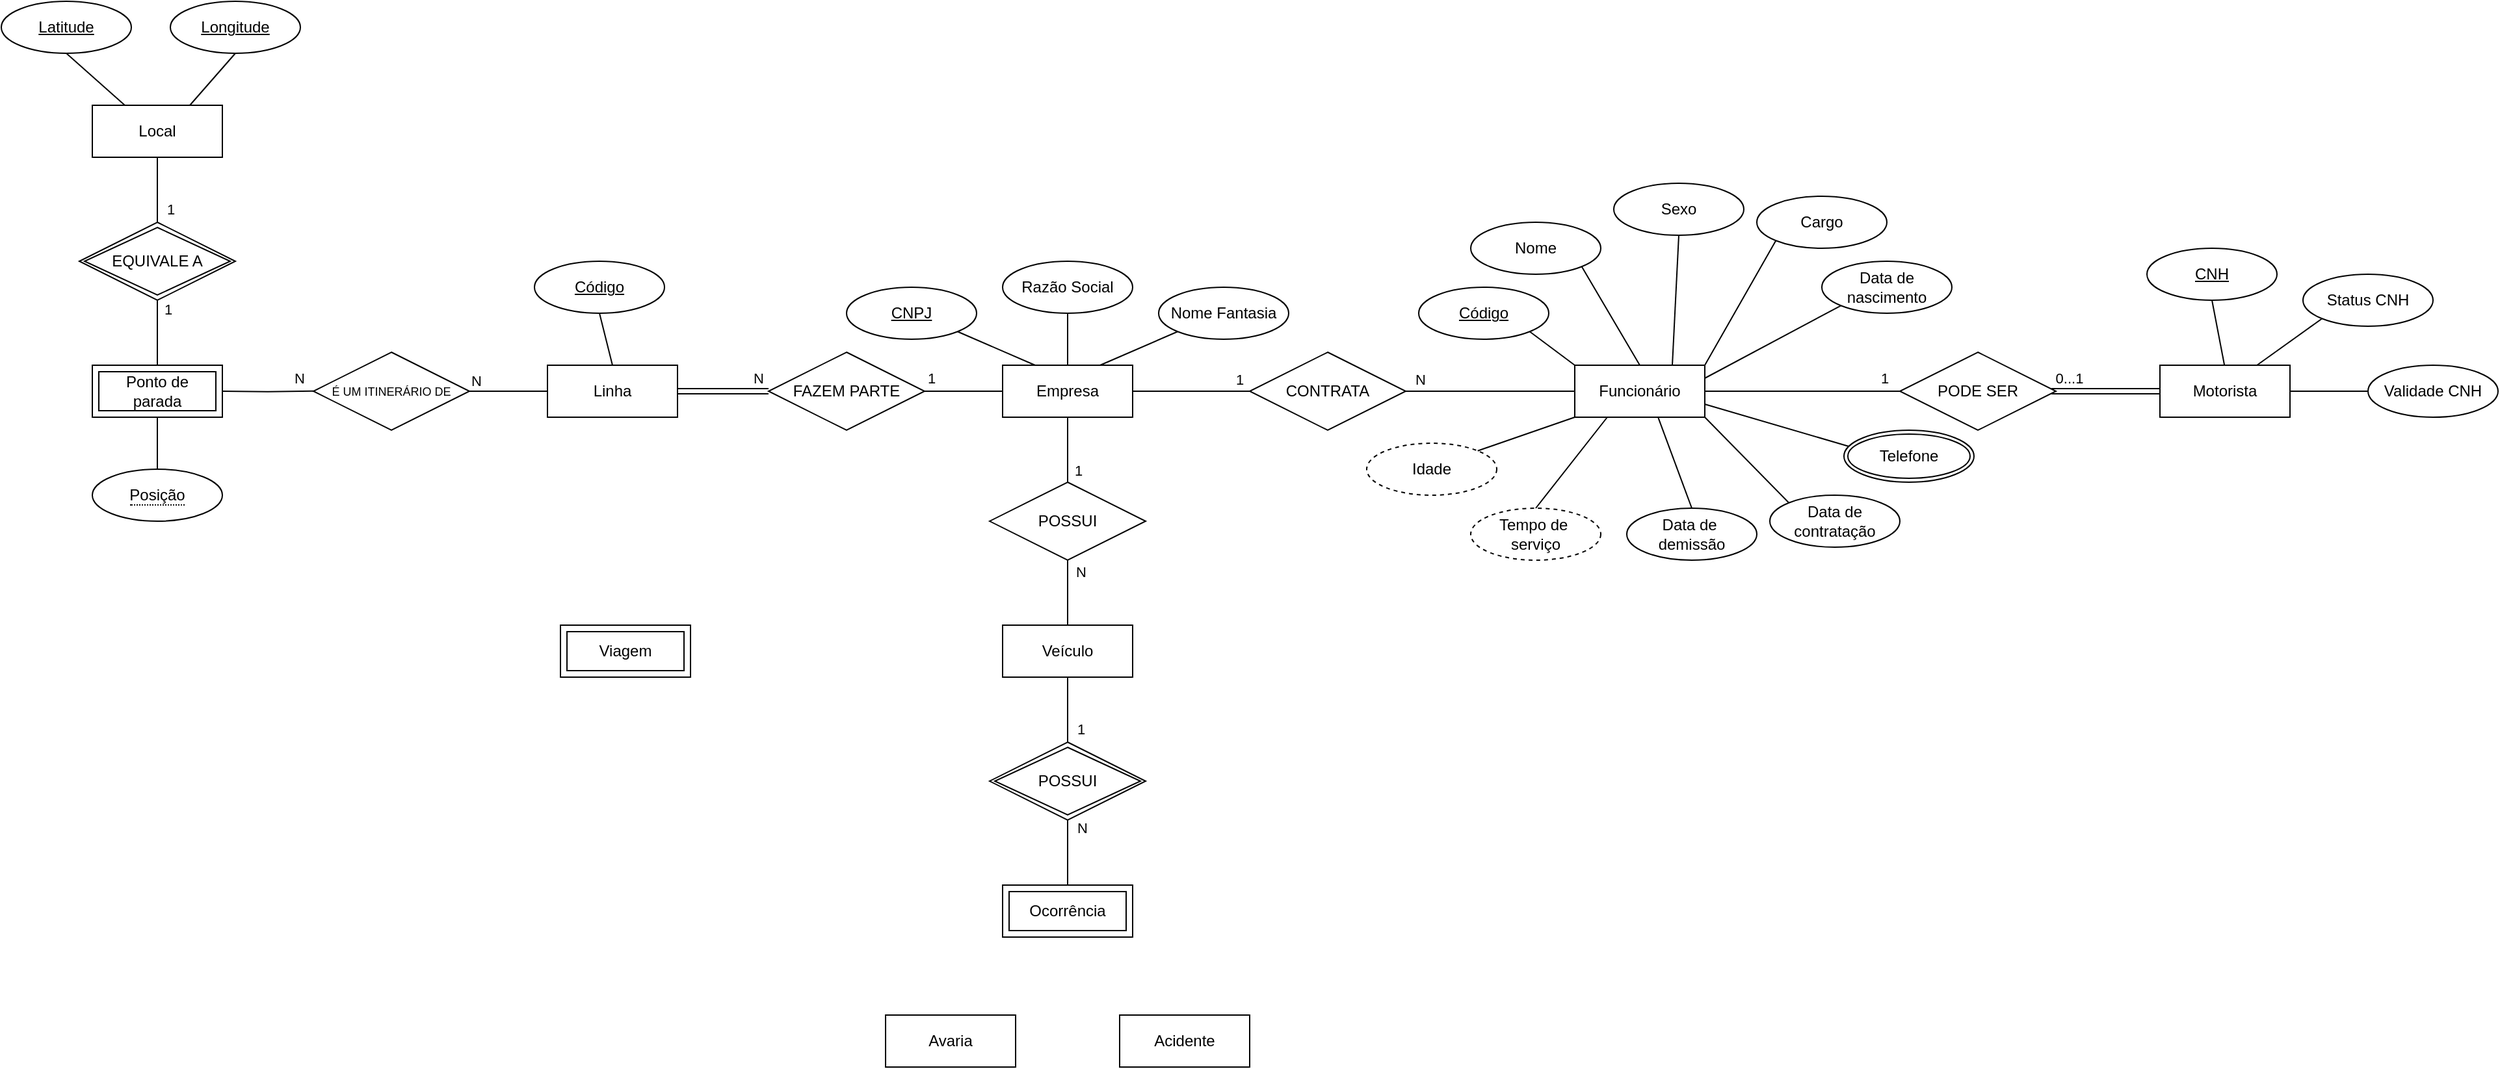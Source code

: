 <mxfile version="28.2.7">
  <diagram name="Página-1" id="z-ejrKA-Ldqi5EkzMe7N">
    <mxGraphModel dx="1846" dy="1715" grid="1" gridSize="10" guides="1" tooltips="1" connect="1" arrows="1" fold="1" page="1" pageScale="1" pageWidth="827" pageHeight="1169" math="0" shadow="0">
      <root>
        <mxCell id="0" />
        <mxCell id="1" parent="0" />
        <mxCell id="V5Fr79l8Gq5V4lvlE3Y7-20" style="rounded=0;orthogonalLoop=1;jettySize=auto;html=1;exitX=0.25;exitY=0;exitDx=0;exitDy=0;entryX=1;entryY=1;entryDx=0;entryDy=0;endArrow=none;endFill=0;" parent="1" source="V5Fr79l8Gq5V4lvlE3Y7-1" target="V5Fr79l8Gq5V4lvlE3Y7-17" edge="1">
          <mxGeometry relative="1" as="geometry" />
        </mxCell>
        <mxCell id="V5Fr79l8Gq5V4lvlE3Y7-21" style="edgeStyle=orthogonalEdgeStyle;rounded=0;orthogonalLoop=1;jettySize=auto;html=1;exitX=0.5;exitY=0;exitDx=0;exitDy=0;entryX=0.5;entryY=1;entryDx=0;entryDy=0;endArrow=none;endFill=0;" parent="1" source="V5Fr79l8Gq5V4lvlE3Y7-1" target="V5Fr79l8Gq5V4lvlE3Y7-18" edge="1">
          <mxGeometry relative="1" as="geometry" />
        </mxCell>
        <mxCell id="V5Fr79l8Gq5V4lvlE3Y7-22" style="rounded=0;orthogonalLoop=1;jettySize=auto;html=1;exitX=0.75;exitY=0;exitDx=0;exitDy=0;entryX=0;entryY=1;entryDx=0;entryDy=0;endArrow=none;endFill=0;" parent="1" source="V5Fr79l8Gq5V4lvlE3Y7-1" target="V5Fr79l8Gq5V4lvlE3Y7-19" edge="1">
          <mxGeometry relative="1" as="geometry" />
        </mxCell>
        <mxCell id="V5Fr79l8Gq5V4lvlE3Y7-66" style="edgeStyle=orthogonalEdgeStyle;rounded=0;orthogonalLoop=1;jettySize=auto;html=1;exitX=0.5;exitY=1;exitDx=0;exitDy=0;entryX=0.5;entryY=0;entryDx=0;entryDy=0;endArrow=none;endFill=0;" parent="1" source="V5Fr79l8Gq5V4lvlE3Y7-1" target="V5Fr79l8Gq5V4lvlE3Y7-65" edge="1">
          <mxGeometry relative="1" as="geometry" />
        </mxCell>
        <mxCell id="V5Fr79l8Gq5V4lvlE3Y7-68" value="1" style="edgeLabel;html=1;align=center;verticalAlign=middle;resizable=0;points=[];" parent="V5Fr79l8Gq5V4lvlE3Y7-66" vertex="1" connectable="0">
          <mxGeometry x="0.693" relative="1" as="geometry">
            <mxPoint x="8" y="-2" as="offset" />
          </mxGeometry>
        </mxCell>
        <mxCell id="V5Fr79l8Gq5V4lvlE3Y7-1" value="Empresa" style="whiteSpace=wrap;html=1;align=center;" parent="1" vertex="1">
          <mxGeometry x="180" y="100" width="100" height="40" as="geometry" />
        </mxCell>
        <mxCell id="V5Fr79l8Gq5V4lvlE3Y7-41" style="rounded=0;orthogonalLoop=1;jettySize=auto;html=1;exitX=0;exitY=0;exitDx=0;exitDy=0;entryX=1;entryY=1;entryDx=0;entryDy=0;endArrow=none;endFill=0;" parent="1" source="V5Fr79l8Gq5V4lvlE3Y7-2" target="V5Fr79l8Gq5V4lvlE3Y7-31" edge="1">
          <mxGeometry relative="1" as="geometry" />
        </mxCell>
        <mxCell id="V5Fr79l8Gq5V4lvlE3Y7-52" style="edgeStyle=orthogonalEdgeStyle;rounded=0;orthogonalLoop=1;jettySize=auto;html=1;exitX=1;exitY=0.5;exitDx=0;exitDy=0;entryX=0;entryY=0.5;entryDx=0;entryDy=0;endArrow=none;endFill=0;" parent="1" source="V5Fr79l8Gq5V4lvlE3Y7-2" target="V5Fr79l8Gq5V4lvlE3Y7-116" edge="1">
          <mxGeometry relative="1" as="geometry">
            <mxPoint x="866.6" y="120" as="targetPoint" />
            <Array as="points" />
          </mxGeometry>
        </mxCell>
        <mxCell id="V5Fr79l8Gq5V4lvlE3Y7-55" value="1" style="edgeLabel;html=1;align=center;verticalAlign=middle;resizable=0;points=[];" parent="V5Fr79l8Gq5V4lvlE3Y7-52" vertex="1" connectable="0">
          <mxGeometry x="0.76" y="-1" relative="1" as="geometry">
            <mxPoint x="6" y="-11" as="offset" />
          </mxGeometry>
        </mxCell>
        <mxCell id="V5Fr79l8Gq5V4lvlE3Y7-64" style="rounded=0;orthogonalLoop=1;jettySize=auto;html=1;exitX=1;exitY=0.75;exitDx=0;exitDy=0;entryX=0.035;entryY=0.309;entryDx=0;entryDy=0;endArrow=none;endFill=0;entryPerimeter=0;" parent="1" source="V5Fr79l8Gq5V4lvlE3Y7-2" target="V5Fr79l8Gq5V4lvlE3Y7-63" edge="1">
          <mxGeometry relative="1" as="geometry" />
        </mxCell>
        <mxCell id="V5Fr79l8Gq5V4lvlE3Y7-2" value="Funcionário" style="whiteSpace=wrap;html=1;align=center;" parent="1" vertex="1">
          <mxGeometry x="620" y="100" width="100" height="40" as="geometry" />
        </mxCell>
        <mxCell id="V5Fr79l8Gq5V4lvlE3Y7-3" value="Veículo" style="whiteSpace=wrap;html=1;align=center;" parent="1" vertex="1">
          <mxGeometry x="180" y="300" width="100" height="40" as="geometry" />
        </mxCell>
        <mxCell id="V5Fr79l8Gq5V4lvlE3Y7-4" value="Linha" style="whiteSpace=wrap;html=1;align=center;" parent="1" vertex="1">
          <mxGeometry x="-170" y="100" width="100" height="40" as="geometry" />
        </mxCell>
        <mxCell id="V5Fr79l8Gq5V4lvlE3Y7-5" value="Avaria" style="whiteSpace=wrap;html=1;align=center;" parent="1" vertex="1">
          <mxGeometry x="90" y="600" width="100" height="40" as="geometry" />
        </mxCell>
        <mxCell id="V5Fr79l8Gq5V4lvlE3Y7-112" style="rounded=0;orthogonalLoop=1;jettySize=auto;html=1;exitX=0.25;exitY=0;exitDx=0;exitDy=0;entryX=0.5;entryY=1;entryDx=0;entryDy=0;endArrow=none;endFill=0;" parent="1" source="V5Fr79l8Gq5V4lvlE3Y7-8" target="V5Fr79l8Gq5V4lvlE3Y7-110" edge="1">
          <mxGeometry relative="1" as="geometry" />
        </mxCell>
        <mxCell id="V5Fr79l8Gq5V4lvlE3Y7-8" value="Local" style="whiteSpace=wrap;html=1;align=center;" parent="1" vertex="1">
          <mxGeometry x="-520" y="-100" width="100" height="40" as="geometry" />
        </mxCell>
        <mxCell id="V5Fr79l8Gq5V4lvlE3Y7-11" value="Viagem" style="shape=ext;margin=3;double=1;whiteSpace=wrap;html=1;align=center;" parent="1" vertex="1">
          <mxGeometry x="-160" y="300" width="100" height="40" as="geometry" />
        </mxCell>
        <mxCell id="V5Fr79l8Gq5V4lvlE3Y7-13" value="Ocorrência" style="shape=ext;margin=3;double=1;whiteSpace=wrap;html=1;align=center;" parent="1" vertex="1">
          <mxGeometry x="180" y="500" width="100" height="40" as="geometry" />
        </mxCell>
        <mxCell id="V5Fr79l8Gq5V4lvlE3Y7-14" value="Acidente" style="whiteSpace=wrap;html=1;align=center;" parent="1" vertex="1">
          <mxGeometry x="270" y="600" width="100" height="40" as="geometry" />
        </mxCell>
        <mxCell id="V5Fr79l8Gq5V4lvlE3Y7-17" value="CNPJ" style="ellipse;whiteSpace=wrap;html=1;align=center;fontStyle=4;" parent="1" vertex="1">
          <mxGeometry x="60" y="40" width="100" height="40" as="geometry" />
        </mxCell>
        <mxCell id="V5Fr79l8Gq5V4lvlE3Y7-18" value="Razão Social" style="ellipse;whiteSpace=wrap;html=1;align=center;" parent="1" vertex="1">
          <mxGeometry x="180" y="20" width="100" height="40" as="geometry" />
        </mxCell>
        <mxCell id="V5Fr79l8Gq5V4lvlE3Y7-19" value="Nome Fantasia" style="ellipse;whiteSpace=wrap;html=1;align=center;" parent="1" vertex="1">
          <mxGeometry x="300" y="40" width="100" height="40" as="geometry" />
        </mxCell>
        <mxCell id="V5Fr79l8Gq5V4lvlE3Y7-24" style="edgeStyle=orthogonalEdgeStyle;rounded=0;orthogonalLoop=1;jettySize=auto;html=1;exitX=1;exitY=0.5;exitDx=0;exitDy=0;entryX=0;entryY=0.5;entryDx=0;entryDy=0;endArrow=none;endFill=0;" parent="1" source="V5Fr79l8Gq5V4lvlE3Y7-23" target="V5Fr79l8Gq5V4lvlE3Y7-2" edge="1">
          <mxGeometry relative="1" as="geometry" />
        </mxCell>
        <mxCell id="V5Fr79l8Gq5V4lvlE3Y7-25" style="edgeStyle=orthogonalEdgeStyle;rounded=0;orthogonalLoop=1;jettySize=auto;html=1;exitX=0;exitY=0.5;exitDx=0;exitDy=0;entryX=1;entryY=0.5;entryDx=0;entryDy=0;endArrow=none;endFill=0;" parent="1" source="V5Fr79l8Gq5V4lvlE3Y7-23" target="V5Fr79l8Gq5V4lvlE3Y7-1" edge="1">
          <mxGeometry relative="1" as="geometry" />
        </mxCell>
        <mxCell id="V5Fr79l8Gq5V4lvlE3Y7-26" value="1" style="edgeLabel;html=1;align=center;verticalAlign=middle;resizable=0;points=[];" parent="V5Fr79l8Gq5V4lvlE3Y7-25" vertex="1" connectable="0">
          <mxGeometry x="0.86" y="1" relative="1" as="geometry">
            <mxPoint x="75" y="-10" as="offset" />
          </mxGeometry>
        </mxCell>
        <mxCell id="V5Fr79l8Gq5V4lvlE3Y7-30" value="N" style="edgeLabel;html=1;align=center;verticalAlign=middle;resizable=0;points=[];" parent="V5Fr79l8Gq5V4lvlE3Y7-25" vertex="1" connectable="0">
          <mxGeometry x="0.86" y="1" relative="1" as="geometry">
            <mxPoint x="214" y="-10" as="offset" />
          </mxGeometry>
        </mxCell>
        <mxCell id="V5Fr79l8Gq5V4lvlE3Y7-23" value="CONTRATA" style="shape=rhombus;perimeter=rhombusPerimeter;whiteSpace=wrap;html=1;align=center;" parent="1" vertex="1">
          <mxGeometry x="370" y="90" width="120" height="60" as="geometry" />
        </mxCell>
        <mxCell id="V5Fr79l8Gq5V4lvlE3Y7-31" value="Código" style="ellipse;whiteSpace=wrap;html=1;align=center;fontStyle=4;" parent="1" vertex="1">
          <mxGeometry x="500" y="40" width="100" height="40" as="geometry" />
        </mxCell>
        <mxCell id="V5Fr79l8Gq5V4lvlE3Y7-33" value="Nome" style="ellipse;whiteSpace=wrap;html=1;align=center;" parent="1" vertex="1">
          <mxGeometry x="540" y="-10" width="100" height="40" as="geometry" />
        </mxCell>
        <mxCell id="V5Fr79l8Gq5V4lvlE3Y7-34" value="Data de nascimento" style="ellipse;whiteSpace=wrap;html=1;align=center;" parent="1" vertex="1">
          <mxGeometry x="810" y="20" width="100" height="40" as="geometry" />
        </mxCell>
        <mxCell id="V5Fr79l8Gq5V4lvlE3Y7-35" value="Data de contratação" style="ellipse;whiteSpace=wrap;html=1;align=center;" parent="1" vertex="1">
          <mxGeometry x="770" y="200" width="100" height="40" as="geometry" />
        </mxCell>
        <mxCell id="V5Fr79l8Gq5V4lvlE3Y7-36" value="&lt;div&gt;Data de&amp;nbsp;&lt;/div&gt;&lt;div&gt;demissão&lt;/div&gt;" style="ellipse;whiteSpace=wrap;html=1;align=center;" parent="1" vertex="1">
          <mxGeometry x="660" y="210" width="100" height="40" as="geometry" />
        </mxCell>
        <mxCell id="V5Fr79l8Gq5V4lvlE3Y7-37" value="Idade" style="ellipse;whiteSpace=wrap;html=1;align=center;dashed=1;" parent="1" vertex="1">
          <mxGeometry x="460" y="160" width="100" height="40" as="geometry" />
        </mxCell>
        <mxCell id="V5Fr79l8Gq5V4lvlE3Y7-38" value="&lt;div&gt;Tempo de&amp;nbsp;&lt;/div&gt;&lt;div&gt;serviço&lt;/div&gt;" style="ellipse;whiteSpace=wrap;html=1;align=center;dashed=1;" parent="1" vertex="1">
          <mxGeometry x="540" y="210" width="100" height="40" as="geometry" />
        </mxCell>
        <mxCell id="V5Fr79l8Gq5V4lvlE3Y7-39" value="Sexo" style="ellipse;whiteSpace=wrap;html=1;align=center;" parent="1" vertex="1">
          <mxGeometry x="650" y="-40" width="100" height="40" as="geometry" />
        </mxCell>
        <mxCell id="V5Fr79l8Gq5V4lvlE3Y7-40" value="Cargo" style="ellipse;whiteSpace=wrap;html=1;align=center;" parent="1" vertex="1">
          <mxGeometry x="760" y="-30" width="100" height="40" as="geometry" />
        </mxCell>
        <mxCell id="V5Fr79l8Gq5V4lvlE3Y7-42" style="rounded=0;orthogonalLoop=1;jettySize=auto;html=1;exitX=0.5;exitY=0;exitDx=0;exitDy=0;entryX=1;entryY=1;entryDx=0;entryDy=0;endArrow=none;endFill=0;" parent="1" source="V5Fr79l8Gq5V4lvlE3Y7-2" target="V5Fr79l8Gq5V4lvlE3Y7-33" edge="1">
          <mxGeometry relative="1" as="geometry">
            <mxPoint x="655" y="110" as="sourcePoint" />
            <mxPoint x="595" y="54" as="targetPoint" />
          </mxGeometry>
        </mxCell>
        <mxCell id="V5Fr79l8Gq5V4lvlE3Y7-43" style="rounded=0;orthogonalLoop=1;jettySize=auto;html=1;exitX=0.75;exitY=0;exitDx=0;exitDy=0;entryX=0.5;entryY=1;entryDx=0;entryDy=0;endArrow=none;endFill=0;" parent="1" source="V5Fr79l8Gq5V4lvlE3Y7-2" target="V5Fr79l8Gq5V4lvlE3Y7-39" edge="1">
          <mxGeometry relative="1" as="geometry">
            <mxPoint x="680" y="110" as="sourcePoint" />
            <mxPoint x="660" y="30" as="targetPoint" />
          </mxGeometry>
        </mxCell>
        <mxCell id="V5Fr79l8Gq5V4lvlE3Y7-44" style="rounded=0;orthogonalLoop=1;jettySize=auto;html=1;exitX=1;exitY=0;exitDx=0;exitDy=0;entryX=0;entryY=1;entryDx=0;entryDy=0;endArrow=none;endFill=0;" parent="1" source="V5Fr79l8Gq5V4lvlE3Y7-2" target="V5Fr79l8Gq5V4lvlE3Y7-40" edge="1">
          <mxGeometry relative="1" as="geometry">
            <mxPoint x="695" y="110" as="sourcePoint" />
            <mxPoint x="735" y="44" as="targetPoint" />
          </mxGeometry>
        </mxCell>
        <mxCell id="V5Fr79l8Gq5V4lvlE3Y7-45" style="rounded=0;orthogonalLoop=1;jettySize=auto;html=1;exitX=1;exitY=0.25;exitDx=0;exitDy=0;entryX=0;entryY=1;entryDx=0;entryDy=0;endArrow=none;endFill=0;" parent="1" source="V5Fr79l8Gq5V4lvlE3Y7-2" target="V5Fr79l8Gq5V4lvlE3Y7-34" edge="1">
          <mxGeometry relative="1" as="geometry">
            <mxPoint x="730" y="110" as="sourcePoint" />
            <mxPoint x="790" y="70" as="targetPoint" />
          </mxGeometry>
        </mxCell>
        <mxCell id="V5Fr79l8Gq5V4lvlE3Y7-46" style="rounded=0;orthogonalLoop=1;jettySize=auto;html=1;exitX=1;exitY=1;exitDx=0;exitDy=0;entryX=0;entryY=0;entryDx=0;entryDy=0;endArrow=none;endFill=0;" parent="1" source="V5Fr79l8Gq5V4lvlE3Y7-2" target="V5Fr79l8Gq5V4lvlE3Y7-35" edge="1">
          <mxGeometry relative="1" as="geometry">
            <mxPoint x="730" y="130" as="sourcePoint" />
            <mxPoint x="790" y="120" as="targetPoint" />
          </mxGeometry>
        </mxCell>
        <mxCell id="V5Fr79l8Gq5V4lvlE3Y7-47" style="rounded=0;orthogonalLoop=1;jettySize=auto;html=1;exitX=0.639;exitY=0.99;exitDx=0;exitDy=0;entryX=0.5;entryY=0;entryDx=0;entryDy=0;endArrow=none;endFill=0;exitPerimeter=0;" parent="1" source="V5Fr79l8Gq5V4lvlE3Y7-2" target="V5Fr79l8Gq5V4lvlE3Y7-36" edge="1">
          <mxGeometry relative="1" as="geometry">
            <mxPoint x="730" y="140" as="sourcePoint" />
            <mxPoint x="790" y="170" as="targetPoint" />
          </mxGeometry>
        </mxCell>
        <mxCell id="V5Fr79l8Gq5V4lvlE3Y7-48" style="rounded=0;orthogonalLoop=1;jettySize=auto;html=1;exitX=0.25;exitY=1;exitDx=0;exitDy=0;entryX=0.5;entryY=0;entryDx=0;entryDy=0;endArrow=none;endFill=0;" parent="1" source="V5Fr79l8Gq5V4lvlE3Y7-2" target="V5Fr79l8Gq5V4lvlE3Y7-38" edge="1">
          <mxGeometry relative="1" as="geometry">
            <mxPoint x="730" y="150" as="sourcePoint" />
            <mxPoint x="790" y="200" as="targetPoint" />
          </mxGeometry>
        </mxCell>
        <mxCell id="V5Fr79l8Gq5V4lvlE3Y7-49" style="rounded=0;orthogonalLoop=1;jettySize=auto;html=1;exitX=0;exitY=1;exitDx=0;exitDy=0;entryX=1;entryY=0;entryDx=0;entryDy=0;endArrow=none;endFill=0;" parent="1" source="V5Fr79l8Gq5V4lvlE3Y7-2" target="V5Fr79l8Gq5V4lvlE3Y7-37" edge="1">
          <mxGeometry relative="1" as="geometry">
            <mxPoint x="705" y="150" as="sourcePoint" />
            <mxPoint x="680" y="210" as="targetPoint" />
          </mxGeometry>
        </mxCell>
        <mxCell id="V5Fr79l8Gq5V4lvlE3Y7-60" style="rounded=0;orthogonalLoop=1;jettySize=auto;html=1;exitX=0.5;exitY=0;exitDx=0;exitDy=0;entryX=0.5;entryY=1;entryDx=0;entryDy=0;endArrow=none;endFill=0;" parent="1" target="V5Fr79l8Gq5V4lvlE3Y7-59" edge="1">
          <mxGeometry relative="1" as="geometry">
            <mxPoint x="1119.6" y="100" as="sourcePoint" />
          </mxGeometry>
        </mxCell>
        <mxCell id="V5Fr79l8Gq5V4lvlE3Y7-53" style="edgeStyle=orthogonalEdgeStyle;rounded=0;orthogonalLoop=1;jettySize=auto;html=1;exitX=1;exitY=0.5;exitDx=0;exitDy=0;entryX=0;entryY=0.5;entryDx=0;entryDy=0;endArrow=none;endFill=0;shape=link;" parent="1" edge="1">
          <mxGeometry relative="1" as="geometry">
            <mxPoint x="986.6" y="120" as="sourcePoint" />
            <mxPoint x="1069.6" y="120" as="targetPoint" />
          </mxGeometry>
        </mxCell>
        <mxCell id="V5Fr79l8Gq5V4lvlE3Y7-54" value="0...1" style="edgeLabel;html=1;align=center;verticalAlign=middle;resizable=0;points=[];" parent="V5Fr79l8Gq5V4lvlE3Y7-53" vertex="1" connectable="0">
          <mxGeometry x="-0.783" y="-5" relative="1" as="geometry">
            <mxPoint x="4" y="-15" as="offset" />
          </mxGeometry>
        </mxCell>
        <mxCell id="V5Fr79l8Gq5V4lvlE3Y7-57" value="Status CNH" style="ellipse;whiteSpace=wrap;html=1;align=center;" parent="1" vertex="1">
          <mxGeometry x="1180" y="30" width="100" height="40" as="geometry" />
        </mxCell>
        <mxCell id="V5Fr79l8Gq5V4lvlE3Y7-58" value="Validade CNH" style="ellipse;whiteSpace=wrap;html=1;align=center;" parent="1" vertex="1">
          <mxGeometry x="1230" y="100" width="100" height="40" as="geometry" />
        </mxCell>
        <mxCell id="V5Fr79l8Gq5V4lvlE3Y7-59" value="&lt;u&gt;CNH&lt;/u&gt;" style="ellipse;whiteSpace=wrap;html=1;align=center;" parent="1" vertex="1">
          <mxGeometry x="1060" y="10" width="100" height="40" as="geometry" />
        </mxCell>
        <mxCell id="V5Fr79l8Gq5V4lvlE3Y7-61" style="rounded=0;orthogonalLoop=1;jettySize=auto;html=1;exitX=0.75;exitY=0;exitDx=0;exitDy=0;entryX=0;entryY=1;entryDx=0;entryDy=0;endArrow=none;endFill=0;" parent="1" target="V5Fr79l8Gq5V4lvlE3Y7-57" edge="1">
          <mxGeometry relative="1" as="geometry">
            <mxPoint x="1144.6" y="100" as="sourcePoint" />
            <mxPoint x="1120" y="60" as="targetPoint" />
          </mxGeometry>
        </mxCell>
        <mxCell id="V5Fr79l8Gq5V4lvlE3Y7-62" style="rounded=0;orthogonalLoop=1;jettySize=auto;html=1;exitX=1;exitY=0.5;exitDx=0;exitDy=0;entryX=0;entryY=0.5;entryDx=0;entryDy=0;endArrow=none;endFill=0;" parent="1" target="V5Fr79l8Gq5V4lvlE3Y7-58" edge="1">
          <mxGeometry relative="1" as="geometry">
            <mxPoint x="1169.6" y="120" as="sourcePoint" />
            <mxPoint x="1205" y="74" as="targetPoint" />
          </mxGeometry>
        </mxCell>
        <mxCell id="V5Fr79l8Gq5V4lvlE3Y7-63" value="Telefone" style="ellipse;shape=doubleEllipse;margin=3;whiteSpace=wrap;html=1;align=center;" parent="1" vertex="1">
          <mxGeometry x="827" y="150" width="100" height="40" as="geometry" />
        </mxCell>
        <mxCell id="V5Fr79l8Gq5V4lvlE3Y7-65" value="POSSUI" style="shape=rhombus;perimeter=rhombusPerimeter;whiteSpace=wrap;html=1;align=center;" parent="1" vertex="1">
          <mxGeometry x="170" y="190" width="120" height="60" as="geometry" />
        </mxCell>
        <mxCell id="V5Fr79l8Gq5V4lvlE3Y7-67" style="edgeStyle=orthogonalEdgeStyle;rounded=0;orthogonalLoop=1;jettySize=auto;html=1;exitX=0.5;exitY=1;exitDx=0;exitDy=0;entryX=0.5;entryY=0;entryDx=0;entryDy=0;endArrow=none;endFill=0;" parent="1" source="V5Fr79l8Gq5V4lvlE3Y7-65" target="V5Fr79l8Gq5V4lvlE3Y7-3" edge="1">
          <mxGeometry relative="1" as="geometry">
            <mxPoint x="240" y="150" as="sourcePoint" />
            <mxPoint x="240" y="200" as="targetPoint" />
          </mxGeometry>
        </mxCell>
        <mxCell id="V5Fr79l8Gq5V4lvlE3Y7-69" value="N" style="edgeLabel;html=1;align=center;verticalAlign=middle;resizable=0;points=[];" parent="V5Fr79l8Gq5V4lvlE3Y7-67" vertex="1" connectable="0">
          <mxGeometry x="-0.653" relative="1" as="geometry">
            <mxPoint x="10" as="offset" />
          </mxGeometry>
        </mxCell>
        <mxCell id="V5Fr79l8Gq5V4lvlE3Y7-70" value="FAZEM PARTE" style="shape=rhombus;perimeter=rhombusPerimeter;whiteSpace=wrap;html=1;align=center;" parent="1" vertex="1">
          <mxGeometry y="90" width="120" height="60" as="geometry" />
        </mxCell>
        <mxCell id="V5Fr79l8Gq5V4lvlE3Y7-72" style="edgeStyle=orthogonalEdgeStyle;rounded=0;orthogonalLoop=1;jettySize=auto;html=1;exitX=0;exitY=0.5;exitDx=0;exitDy=0;entryX=1;entryY=0.5;entryDx=0;entryDy=0;endArrow=none;endFill=0;" parent="1" source="V5Fr79l8Gq5V4lvlE3Y7-1" target="V5Fr79l8Gq5V4lvlE3Y7-70" edge="1">
          <mxGeometry relative="1" as="geometry">
            <mxPoint x="240" y="150" as="sourcePoint" />
            <mxPoint x="240" y="200" as="targetPoint" />
          </mxGeometry>
        </mxCell>
        <mxCell id="V5Fr79l8Gq5V4lvlE3Y7-73" value="1" style="edgeLabel;html=1;align=center;verticalAlign=middle;resizable=0;points=[];" parent="V5Fr79l8Gq5V4lvlE3Y7-72" vertex="1" connectable="0">
          <mxGeometry x="0.693" relative="1" as="geometry">
            <mxPoint x="-4" y="-10" as="offset" />
          </mxGeometry>
        </mxCell>
        <mxCell id="V5Fr79l8Gq5V4lvlE3Y7-74" style="edgeStyle=orthogonalEdgeStyle;rounded=0;orthogonalLoop=1;jettySize=auto;html=1;exitX=0;exitY=0.5;exitDx=0;exitDy=0;entryX=1;entryY=0.5;entryDx=0;entryDy=0;endArrow=none;endFill=0;shape=link;" parent="1" source="V5Fr79l8Gq5V4lvlE3Y7-70" target="V5Fr79l8Gq5V4lvlE3Y7-4" edge="1">
          <mxGeometry relative="1" as="geometry">
            <mxPoint x="240" y="260" as="sourcePoint" />
            <mxPoint x="240" y="310" as="targetPoint" />
          </mxGeometry>
        </mxCell>
        <mxCell id="V5Fr79l8Gq5V4lvlE3Y7-75" value="N" style="edgeLabel;html=1;align=center;verticalAlign=middle;resizable=0;points=[];" parent="V5Fr79l8Gq5V4lvlE3Y7-74" vertex="1" connectable="0">
          <mxGeometry x="-0.653" relative="1" as="geometry">
            <mxPoint x="4" y="-10" as="offset" />
          </mxGeometry>
        </mxCell>
        <mxCell id="V5Fr79l8Gq5V4lvlE3Y7-76" value="Código" style="ellipse;whiteSpace=wrap;html=1;align=center;fontStyle=4;" parent="1" vertex="1">
          <mxGeometry x="-180" y="20" width="100" height="40" as="geometry" />
        </mxCell>
        <mxCell id="V5Fr79l8Gq5V4lvlE3Y7-77" style="rounded=0;orthogonalLoop=1;jettySize=auto;html=1;exitX=0.5;exitY=0;exitDx=0;exitDy=0;entryX=0.5;entryY=1;entryDx=0;entryDy=0;endArrow=none;endFill=0;" parent="1" source="V5Fr79l8Gq5V4lvlE3Y7-4" target="V5Fr79l8Gq5V4lvlE3Y7-76" edge="1">
          <mxGeometry relative="1" as="geometry">
            <mxPoint x="-190" y="126" as="sourcePoint" />
            <mxPoint x="-250" y="100" as="targetPoint" />
          </mxGeometry>
        </mxCell>
        <mxCell id="V5Fr79l8Gq5V4lvlE3Y7-78" value="É UM ITINERÁRIO DE" style="shape=rhombus;perimeter=rhombusPerimeter;align=center;verticalAlign=middle;labelPosition=center;verticalLabelPosition=middle;spacing=0;fontSize=9;" parent="1" vertex="1">
          <mxGeometry x="-350" y="90" width="120" height="60" as="geometry" />
        </mxCell>
        <mxCell id="V5Fr79l8Gq5V4lvlE3Y7-88" style="edgeStyle=orthogonalEdgeStyle;rounded=0;orthogonalLoop=1;jettySize=auto;html=1;exitX=0;exitY=0.5;exitDx=0;exitDy=0;endArrow=none;endFill=0;entryX=1;entryY=0.5;entryDx=0;entryDy=0;" parent="1" target="V5Fr79l8Gq5V4lvlE3Y7-100" edge="1">
          <mxGeometry relative="1" as="geometry">
            <mxPoint x="-350" y="119.87" as="sourcePoint" />
            <mxPoint x="-420" y="120.0" as="targetPoint" />
            <Array as="points" />
          </mxGeometry>
        </mxCell>
        <mxCell id="V5Fr79l8Gq5V4lvlE3Y7-89" value="N" style="edgeLabel;html=1;align=center;verticalAlign=middle;resizable=0;points=[];" parent="V5Fr79l8Gq5V4lvlE3Y7-88" vertex="1" connectable="0">
          <mxGeometry x="0.693" relative="1" as="geometry">
            <mxPoint x="48" y="-10" as="offset" />
          </mxGeometry>
        </mxCell>
        <mxCell id="V5Fr79l8Gq5V4lvlE3Y7-108" value="" style="edgeStyle=orthogonalEdgeStyle;rounded=0;orthogonalLoop=1;jettySize=auto;html=1;endArrow=none;endFill=0;" parent="1" source="V5Fr79l8Gq5V4lvlE3Y7-100" target="V5Fr79l8Gq5V4lvlE3Y7-107" edge="1">
          <mxGeometry relative="1" as="geometry" />
        </mxCell>
        <mxCell id="V5Fr79l8Gq5V4lvlE3Y7-100" value="Ponto de parada" style="shape=ext;margin=3;double=1;whiteSpace=wrap;html=1;align=center;" parent="1" vertex="1">
          <mxGeometry x="-520" y="100" width="100" height="40" as="geometry" />
        </mxCell>
        <mxCell id="V5Fr79l8Gq5V4lvlE3Y7-103" style="edgeStyle=orthogonalEdgeStyle;rounded=0;orthogonalLoop=1;jettySize=auto;html=1;exitX=0.5;exitY=0;exitDx=0;exitDy=0;entryX=0.5;entryY=1;entryDx=0;entryDy=0;endArrow=none;endFill=0;" parent="1" source="V5Fr79l8Gq5V4lvlE3Y7-102" target="V5Fr79l8Gq5V4lvlE3Y7-8" edge="1">
          <mxGeometry relative="1" as="geometry" />
        </mxCell>
        <mxCell id="V5Fr79l8Gq5V4lvlE3Y7-106" value="1" style="edgeLabel;html=1;align=center;verticalAlign=middle;resizable=0;points=[];" parent="V5Fr79l8Gq5V4lvlE3Y7-103" vertex="1" connectable="0">
          <mxGeometry x="-0.52" y="-1" relative="1" as="geometry">
            <mxPoint x="9" y="2" as="offset" />
          </mxGeometry>
        </mxCell>
        <mxCell id="V5Fr79l8Gq5V4lvlE3Y7-104" style="edgeStyle=orthogonalEdgeStyle;rounded=0;orthogonalLoop=1;jettySize=auto;html=1;exitX=0.5;exitY=1;exitDx=0;exitDy=0;entryX=0.5;entryY=0;entryDx=0;entryDy=0;endArrow=none;endFill=0;" parent="1" source="V5Fr79l8Gq5V4lvlE3Y7-102" target="V5Fr79l8Gq5V4lvlE3Y7-100" edge="1">
          <mxGeometry relative="1" as="geometry" />
        </mxCell>
        <mxCell id="V5Fr79l8Gq5V4lvlE3Y7-105" value="1" style="edgeLabel;html=1;align=center;verticalAlign=middle;resizable=0;points=[];" parent="V5Fr79l8Gq5V4lvlE3Y7-104" vertex="1" connectable="0">
          <mxGeometry x="-0.605" relative="1" as="geometry">
            <mxPoint x="8" y="-3" as="offset" />
          </mxGeometry>
        </mxCell>
        <mxCell id="V5Fr79l8Gq5V4lvlE3Y7-102" value="EQUIVALE A" style="shape=rhombus;double=1;perimeter=rhombusPerimeter;whiteSpace=wrap;html=1;align=center;" parent="1" vertex="1">
          <mxGeometry x="-530" y="-10" width="120" height="60" as="geometry" />
        </mxCell>
        <mxCell id="V5Fr79l8Gq5V4lvlE3Y7-107" value="&lt;span style=&quot;border-bottom: 1px dotted;&quot;&gt;Posição&lt;/span&gt;" style="ellipse;whiteSpace=wrap;html=1;align=center;" parent="1" vertex="1">
          <mxGeometry x="-520" y="180" width="100" height="40" as="geometry" />
        </mxCell>
        <mxCell id="V5Fr79l8Gq5V4lvlE3Y7-110" value="&lt;u&gt;Latitude&lt;/u&gt;" style="ellipse;whiteSpace=wrap;html=1;align=center;" parent="1" vertex="1">
          <mxGeometry x="-590" y="-180" width="100" height="40" as="geometry" />
        </mxCell>
        <mxCell id="V5Fr79l8Gq5V4lvlE3Y7-111" value="&lt;u&gt;Longitude&lt;/u&gt;" style="ellipse;whiteSpace=wrap;html=1;align=center;" parent="1" vertex="1">
          <mxGeometry x="-460" y="-180" width="100" height="40" as="geometry" />
        </mxCell>
        <mxCell id="V5Fr79l8Gq5V4lvlE3Y7-113" style="rounded=0;orthogonalLoop=1;jettySize=auto;html=1;exitX=0.75;exitY=0;exitDx=0;exitDy=0;entryX=0.5;entryY=1;entryDx=0;entryDy=0;endArrow=none;endFill=0;" parent="1" source="V5Fr79l8Gq5V4lvlE3Y7-8" target="V5Fr79l8Gq5V4lvlE3Y7-111" edge="1">
          <mxGeometry relative="1" as="geometry">
            <mxPoint x="-485" y="-90" as="sourcePoint" />
            <mxPoint x="-530" y="-130" as="targetPoint" />
          </mxGeometry>
        </mxCell>
        <mxCell id="V5Fr79l8Gq5V4lvlE3Y7-115" value="Motorista" style="whiteSpace=wrap;html=1;align=center;" parent="1" vertex="1">
          <mxGeometry x="1070" y="100" width="100" height="40" as="geometry" />
        </mxCell>
        <mxCell id="V5Fr79l8Gq5V4lvlE3Y7-116" value="PODE SER" style="shape=rhombus;perimeter=rhombusPerimeter;whiteSpace=wrap;html=1;align=center;" parent="1" vertex="1">
          <mxGeometry x="870" y="90" width="120" height="60" as="geometry" />
        </mxCell>
        <mxCell id="V5Fr79l8Gq5V4lvlE3Y7-119" style="edgeStyle=orthogonalEdgeStyle;rounded=0;orthogonalLoop=1;jettySize=auto;html=1;exitX=0.5;exitY=0;exitDx=0;exitDy=0;entryX=0.5;entryY=1;entryDx=0;entryDy=0;endArrow=none;endFill=0;" parent="1" source="V5Fr79l8Gq5V4lvlE3Y7-123" target="V5Fr79l8Gq5V4lvlE3Y7-3" edge="1">
          <mxGeometry relative="1" as="geometry">
            <mxPoint x="230" y="390" as="sourcePoint" />
          </mxGeometry>
        </mxCell>
        <mxCell id="V5Fr79l8Gq5V4lvlE3Y7-122" value="1" style="edgeLabel;html=1;align=center;verticalAlign=middle;resizable=0;points=[];" parent="V5Fr79l8Gq5V4lvlE3Y7-119" vertex="1" connectable="0">
          <mxGeometry x="-0.714" y="-1" relative="1" as="geometry">
            <mxPoint x="9" y="-3" as="offset" />
          </mxGeometry>
        </mxCell>
        <mxCell id="V5Fr79l8Gq5V4lvlE3Y7-120" style="edgeStyle=orthogonalEdgeStyle;rounded=0;orthogonalLoop=1;jettySize=auto;html=1;exitX=0.5;exitY=0;exitDx=0;exitDy=0;entryX=0.5;entryY=1;entryDx=0;entryDy=0;endArrow=none;endFill=0;" parent="1" source="V5Fr79l8Gq5V4lvlE3Y7-13" target="V5Fr79l8Gq5V4lvlE3Y7-123" edge="1">
          <mxGeometry relative="1" as="geometry">
            <mxPoint x="230" y="500" as="sourcePoint" />
            <mxPoint x="230" y="450" as="targetPoint" />
          </mxGeometry>
        </mxCell>
        <mxCell id="V5Fr79l8Gq5V4lvlE3Y7-124" value="N" style="edgeLabel;html=1;align=center;verticalAlign=middle;resizable=0;points=[];" parent="V5Fr79l8Gq5V4lvlE3Y7-120" vertex="1" connectable="0">
          <mxGeometry x="0.704" y="-1" relative="1" as="geometry">
            <mxPoint x="10" y="-2" as="offset" />
          </mxGeometry>
        </mxCell>
        <mxCell id="V5Fr79l8Gq5V4lvlE3Y7-123" value="POSSUI" style="shape=rhombus;double=1;perimeter=rhombusPerimeter;whiteSpace=wrap;html=1;align=center;" parent="1" vertex="1">
          <mxGeometry x="170" y="390" width="120" height="60" as="geometry" />
        </mxCell>
        <mxCell id="V5Fr79l8Gq5V4lvlE3Y7-129" style="edgeStyle=orthogonalEdgeStyle;rounded=0;orthogonalLoop=1;jettySize=auto;html=1;exitX=1;exitY=0.5;exitDx=0;exitDy=0;entryX=0;entryY=0.5;entryDx=0;entryDy=0;endArrow=none;endFill=0;" parent="1" source="V5Fr79l8Gq5V4lvlE3Y7-78" target="V5Fr79l8Gq5V4lvlE3Y7-4" edge="1">
          <mxGeometry relative="1" as="geometry">
            <mxPoint x="-230" y="120" as="sourcePoint" />
            <mxPoint x="-330" y="130" as="targetPoint" />
          </mxGeometry>
        </mxCell>
        <mxCell id="V5Fr79l8Gq5V4lvlE3Y7-131" value="N" style="edgeLabel;html=1;align=center;verticalAlign=middle;resizable=0;points=[];" parent="V5Fr79l8Gq5V4lvlE3Y7-129" vertex="1" connectable="0">
          <mxGeometry x="-0.683" y="-1" relative="1" as="geometry">
            <mxPoint x="-5" y="-9" as="offset" />
          </mxGeometry>
        </mxCell>
      </root>
    </mxGraphModel>
  </diagram>
</mxfile>
